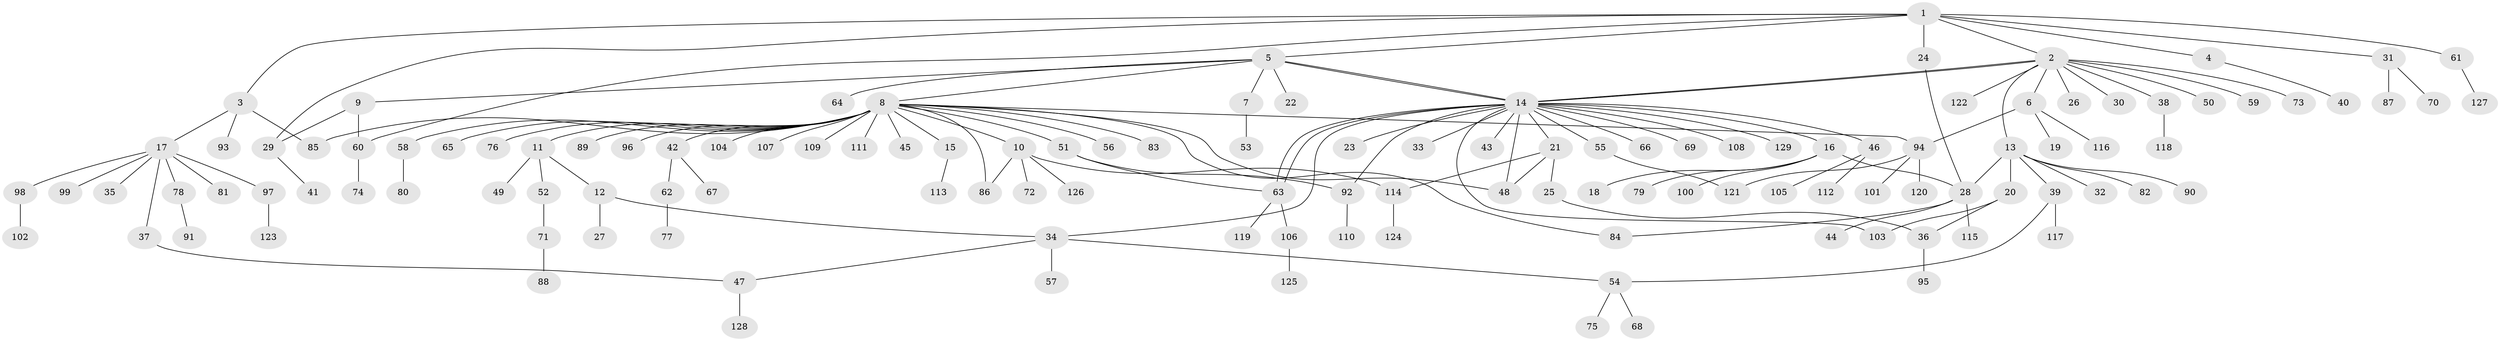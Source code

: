 // coarse degree distribution, {18: 0.011111111111111112, 16: 0.011111111111111112, 1: 0.6888888888888889, 10: 0.011111111111111112, 4: 0.022222222222222223, 14: 0.011111111111111112, 2: 0.18888888888888888, 3: 0.03333333333333333, 5: 0.011111111111111112, 24: 0.011111111111111112}
// Generated by graph-tools (version 1.1) at 2025/50/03/04/25 21:50:29]
// undirected, 129 vertices, 151 edges
graph export_dot {
graph [start="1"]
  node [color=gray90,style=filled];
  1;
  2;
  3;
  4;
  5;
  6;
  7;
  8;
  9;
  10;
  11;
  12;
  13;
  14;
  15;
  16;
  17;
  18;
  19;
  20;
  21;
  22;
  23;
  24;
  25;
  26;
  27;
  28;
  29;
  30;
  31;
  32;
  33;
  34;
  35;
  36;
  37;
  38;
  39;
  40;
  41;
  42;
  43;
  44;
  45;
  46;
  47;
  48;
  49;
  50;
  51;
  52;
  53;
  54;
  55;
  56;
  57;
  58;
  59;
  60;
  61;
  62;
  63;
  64;
  65;
  66;
  67;
  68;
  69;
  70;
  71;
  72;
  73;
  74;
  75;
  76;
  77;
  78;
  79;
  80;
  81;
  82;
  83;
  84;
  85;
  86;
  87;
  88;
  89;
  90;
  91;
  92;
  93;
  94;
  95;
  96;
  97;
  98;
  99;
  100;
  101;
  102;
  103;
  104;
  105;
  106;
  107;
  108;
  109;
  110;
  111;
  112;
  113;
  114;
  115;
  116;
  117;
  118;
  119;
  120;
  121;
  122;
  123;
  124;
  125;
  126;
  127;
  128;
  129;
  1 -- 2;
  1 -- 3;
  1 -- 4;
  1 -- 5;
  1 -- 24;
  1 -- 29;
  1 -- 31;
  1 -- 60;
  1 -- 61;
  2 -- 6;
  2 -- 13;
  2 -- 14;
  2 -- 14;
  2 -- 26;
  2 -- 30;
  2 -- 38;
  2 -- 50;
  2 -- 59;
  2 -- 73;
  2 -- 122;
  3 -- 17;
  3 -- 85;
  3 -- 93;
  4 -- 40;
  5 -- 7;
  5 -- 8;
  5 -- 9;
  5 -- 14;
  5 -- 14;
  5 -- 22;
  5 -- 64;
  6 -- 19;
  6 -- 94;
  6 -- 116;
  7 -- 53;
  8 -- 10;
  8 -- 11;
  8 -- 15;
  8 -- 42;
  8 -- 45;
  8 -- 48;
  8 -- 51;
  8 -- 56;
  8 -- 58;
  8 -- 65;
  8 -- 76;
  8 -- 83;
  8 -- 84;
  8 -- 85;
  8 -- 86;
  8 -- 89;
  8 -- 94;
  8 -- 96;
  8 -- 104;
  8 -- 107;
  8 -- 109;
  8 -- 111;
  9 -- 29;
  9 -- 60;
  10 -- 72;
  10 -- 86;
  10 -- 114;
  10 -- 126;
  11 -- 12;
  11 -- 49;
  11 -- 52;
  12 -- 27;
  12 -- 34;
  13 -- 20;
  13 -- 28;
  13 -- 32;
  13 -- 39;
  13 -- 82;
  13 -- 90;
  14 -- 16;
  14 -- 21;
  14 -- 23;
  14 -- 33;
  14 -- 34;
  14 -- 43;
  14 -- 46;
  14 -- 48;
  14 -- 55;
  14 -- 63;
  14 -- 63;
  14 -- 66;
  14 -- 69;
  14 -- 92;
  14 -- 103;
  14 -- 108;
  14 -- 129;
  15 -- 113;
  16 -- 18;
  16 -- 28;
  16 -- 79;
  16 -- 100;
  17 -- 35;
  17 -- 37;
  17 -- 78;
  17 -- 81;
  17 -- 97;
  17 -- 98;
  17 -- 99;
  20 -- 36;
  20 -- 103;
  21 -- 25;
  21 -- 48;
  21 -- 114;
  24 -- 28;
  25 -- 36;
  28 -- 44;
  28 -- 84;
  28 -- 115;
  29 -- 41;
  31 -- 70;
  31 -- 87;
  34 -- 47;
  34 -- 54;
  34 -- 57;
  36 -- 95;
  37 -- 47;
  38 -- 118;
  39 -- 54;
  39 -- 117;
  42 -- 62;
  42 -- 67;
  46 -- 105;
  46 -- 112;
  47 -- 128;
  51 -- 63;
  51 -- 92;
  52 -- 71;
  54 -- 68;
  54 -- 75;
  55 -- 121;
  58 -- 80;
  60 -- 74;
  61 -- 127;
  62 -- 77;
  63 -- 106;
  63 -- 119;
  71 -- 88;
  78 -- 91;
  92 -- 110;
  94 -- 101;
  94 -- 120;
  94 -- 121;
  97 -- 123;
  98 -- 102;
  106 -- 125;
  114 -- 124;
}
